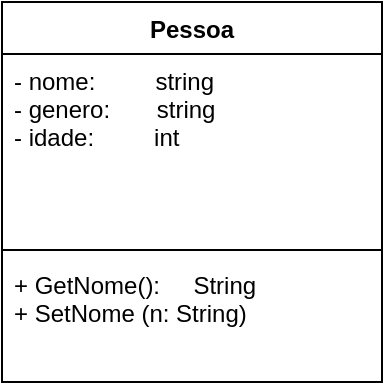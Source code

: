 <mxfile version="16.5.6" type="github"><diagram id="sPPAAbnuArlgxuHiYbje" name="Page-1"><mxGraphModel dx="599" dy="328" grid="1" gridSize="10" guides="1" tooltips="1" connect="1" arrows="1" fold="1" page="1" pageScale="1" pageWidth="850" pageHeight="1100" math="0" shadow="0"><root><mxCell id="0"/><mxCell id="1" parent="0"/><mxCell id="jGapTNRrdzJ1gNCaAzTM-1" value="Pessoa" style="swimlane;fontStyle=1;align=center;verticalAlign=top;childLayout=stackLayout;horizontal=1;startSize=26;horizontalStack=0;resizeParent=1;resizeParentMax=0;resizeLast=0;collapsible=1;marginBottom=0;" vertex="1" parent="1"><mxGeometry x="240" y="20" width="190" height="190" as="geometry"/></mxCell><mxCell id="jGapTNRrdzJ1gNCaAzTM-2" value="- nome:         string&#10;- genero:       string&#10;- idade:         int&#10; " style="text;strokeColor=none;fillColor=none;align=left;verticalAlign=top;spacingLeft=4;spacingRight=4;overflow=hidden;rotatable=0;points=[[0,0.5],[1,0.5]];portConstraint=eastwest;" vertex="1" parent="jGapTNRrdzJ1gNCaAzTM-1"><mxGeometry y="26" width="190" height="94" as="geometry"/></mxCell><mxCell id="jGapTNRrdzJ1gNCaAzTM-3" value="" style="line;strokeWidth=1;fillColor=none;align=left;verticalAlign=middle;spacingTop=-1;spacingLeft=3;spacingRight=3;rotatable=0;labelPosition=right;points=[];portConstraint=eastwest;" vertex="1" parent="jGapTNRrdzJ1gNCaAzTM-1"><mxGeometry y="120" width="190" height="8" as="geometry"/></mxCell><mxCell id="jGapTNRrdzJ1gNCaAzTM-4" value="+ GetNome():     String&#10;+ SetNome (n: String)" style="text;strokeColor=none;fillColor=none;align=left;verticalAlign=top;spacingLeft=4;spacingRight=4;overflow=hidden;rotatable=0;points=[[0,0.5],[1,0.5]];portConstraint=eastwest;" vertex="1" parent="jGapTNRrdzJ1gNCaAzTM-1"><mxGeometry y="128" width="190" height="62" as="geometry"/></mxCell></root></mxGraphModel></diagram></mxfile>